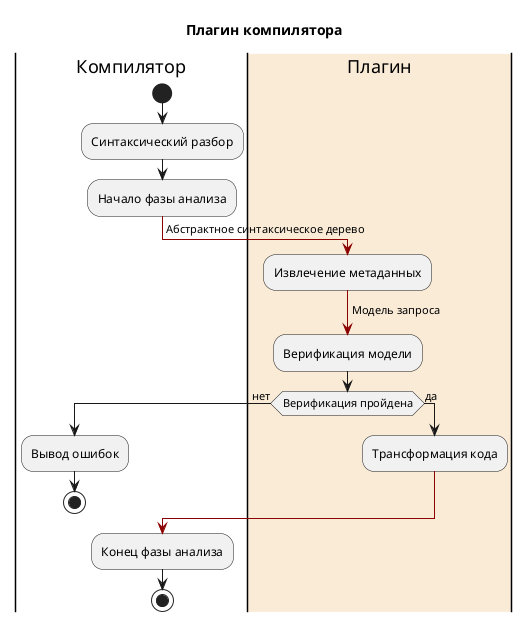 @startuml
title Плагин компилятора
|Компилятор|
start
:Синтаксический разбор;
:Начало фазы анализа;
 -[#darkred]-> Абстрактное синтаксическое дерево;
|#AntiqueWhite|Плагин|
:Извлечение метаданных;
 -[#darkred]-> Модель запроса;
:Верификация модели;
if (Верификация пройдена) then (нет)
    |Компилятор|
    :Вывод ошибок;
    stop
else (да)
    |Плагин|
    :Трансформация кода;
    -[#darkred]-> Трансформация файла;
endif
|Компилятор|
:Конец фазы анализа;
stop

@enduml


